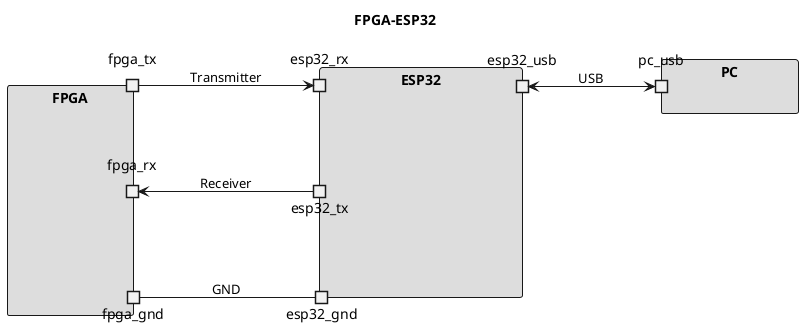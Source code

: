 @startuml
title FPGA-ESP32
left to right direction
skinparam componentStyle rectangle
component FPGA #ddd {
  portout fpga_gnd
  portout fpga_rx
  portout fpga_tx
}

component ESP32 #ddd{
  portin esp32_gnd
  portin esp32_tx
  portin esp32_rx
  portout esp32_usb
}

component PC #ddd {
portin pc_usb
}

fpga_gnd -- esp32_gnd: GND
fpga_tx --> esp32_rx: Transmitter
fpga_rx <-- esp32_tx: Receiver
esp32_usb <--> pc_usb: USB

@enduml
